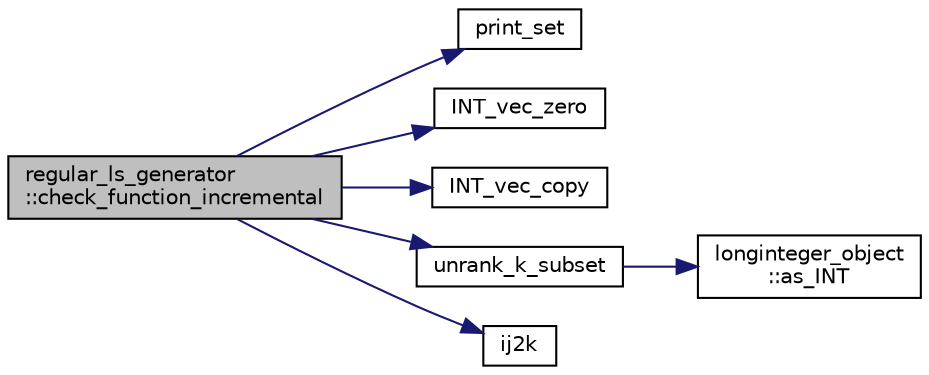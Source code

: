 digraph "regular_ls_generator::check_function_incremental"
{
  edge [fontname="Helvetica",fontsize="10",labelfontname="Helvetica",labelfontsize="10"];
  node [fontname="Helvetica",fontsize="10",shape=record];
  rankdir="LR";
  Node7 [label="regular_ls_generator\l::check_function_incremental",height=0.2,width=0.4,color="black", fillcolor="grey75", style="filled", fontcolor="black"];
  Node7 -> Node8 [color="midnightblue",fontsize="10",style="solid",fontname="Helvetica"];
  Node8 [label="print_set",height=0.2,width=0.4,color="black", fillcolor="white", style="filled",URL="$de/dda/regular__ls__generator_8_c.html#a8c1a5fc71aea7ff31d181f0103196a24"];
  Node7 -> Node9 [color="midnightblue",fontsize="10",style="solid",fontname="Helvetica"];
  Node9 [label="INT_vec_zero",height=0.2,width=0.4,color="black", fillcolor="white", style="filled",URL="$df/dbf/sajeeb_8_c.html#aa8c9c7977203577026080f546fe4980f"];
  Node7 -> Node10 [color="midnightblue",fontsize="10",style="solid",fontname="Helvetica"];
  Node10 [label="INT_vec_copy",height=0.2,width=0.4,color="black", fillcolor="white", style="filled",URL="$df/dbf/sajeeb_8_c.html#ac2d875e27e009af6ec04d17254d11075"];
  Node7 -> Node11 [color="midnightblue",fontsize="10",style="solid",fontname="Helvetica"];
  Node11 [label="unrank_k_subset",height=0.2,width=0.4,color="black", fillcolor="white", style="filled",URL="$d2/d7c/combinatorics_8_c.html#a709dbec12f4da5bb02b9352d45a2c77d"];
  Node11 -> Node12 [color="midnightblue",fontsize="10",style="solid",fontname="Helvetica"];
  Node12 [label="longinteger_object\l::as_INT",height=0.2,width=0.4,color="black", fillcolor="white", style="filled",URL="$dd/d7e/classlonginteger__object.html#afb992d4679a6741acc63c8bcba27971e"];
  Node7 -> Node13 [color="midnightblue",fontsize="10",style="solid",fontname="Helvetica"];
  Node13 [label="ij2k",height=0.2,width=0.4,color="black", fillcolor="white", style="filled",URL="$df/dbf/sajeeb_8_c.html#a68a0fe85ad4b80a9220cb33f9c4c0042"];
}
